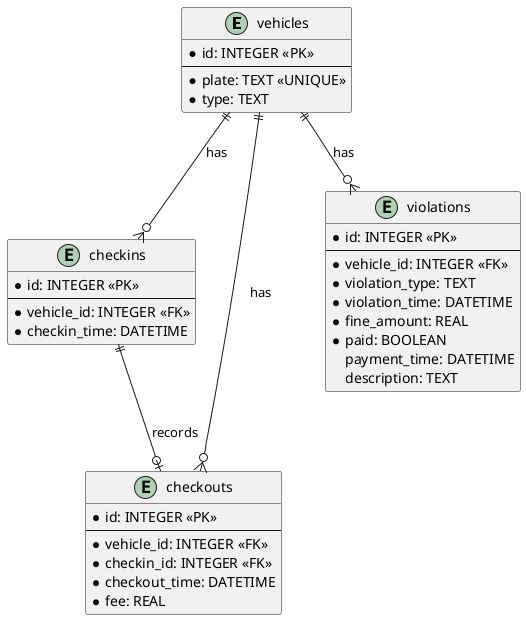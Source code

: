 @startuml Parking Database Schema

' Entity definitions
entity "vehicles" {
  *id: INTEGER <<PK>>
  --
  *plate: TEXT <<UNIQUE>>
  *type: TEXT
}

entity "checkins" {
  *id: INTEGER <<PK>>
  --
  *vehicle_id: INTEGER <<FK>>
  *checkin_time: DATETIME
}

entity "checkouts" {
  *id: INTEGER <<PK>>
  --
  *vehicle_id: INTEGER <<FK>>
  *checkin_id: INTEGER <<FK>>
  *checkout_time: DATETIME
  *fee: REAL
}

entity "violations" {
  *id: INTEGER <<PK>>
  --
  *vehicle_id: INTEGER <<FK>>
  *violation_type: TEXT
  *violation_time: DATETIME
  *fine_amount: REAL
  *paid: BOOLEAN
  payment_time: DATETIME
  description: TEXT
}

' Relationships
vehicles ||--o{ checkins : has
vehicles ||--o{ checkouts : has
vehicles ||--o{ violations : has
checkins ||--o| checkouts : records

@enduml